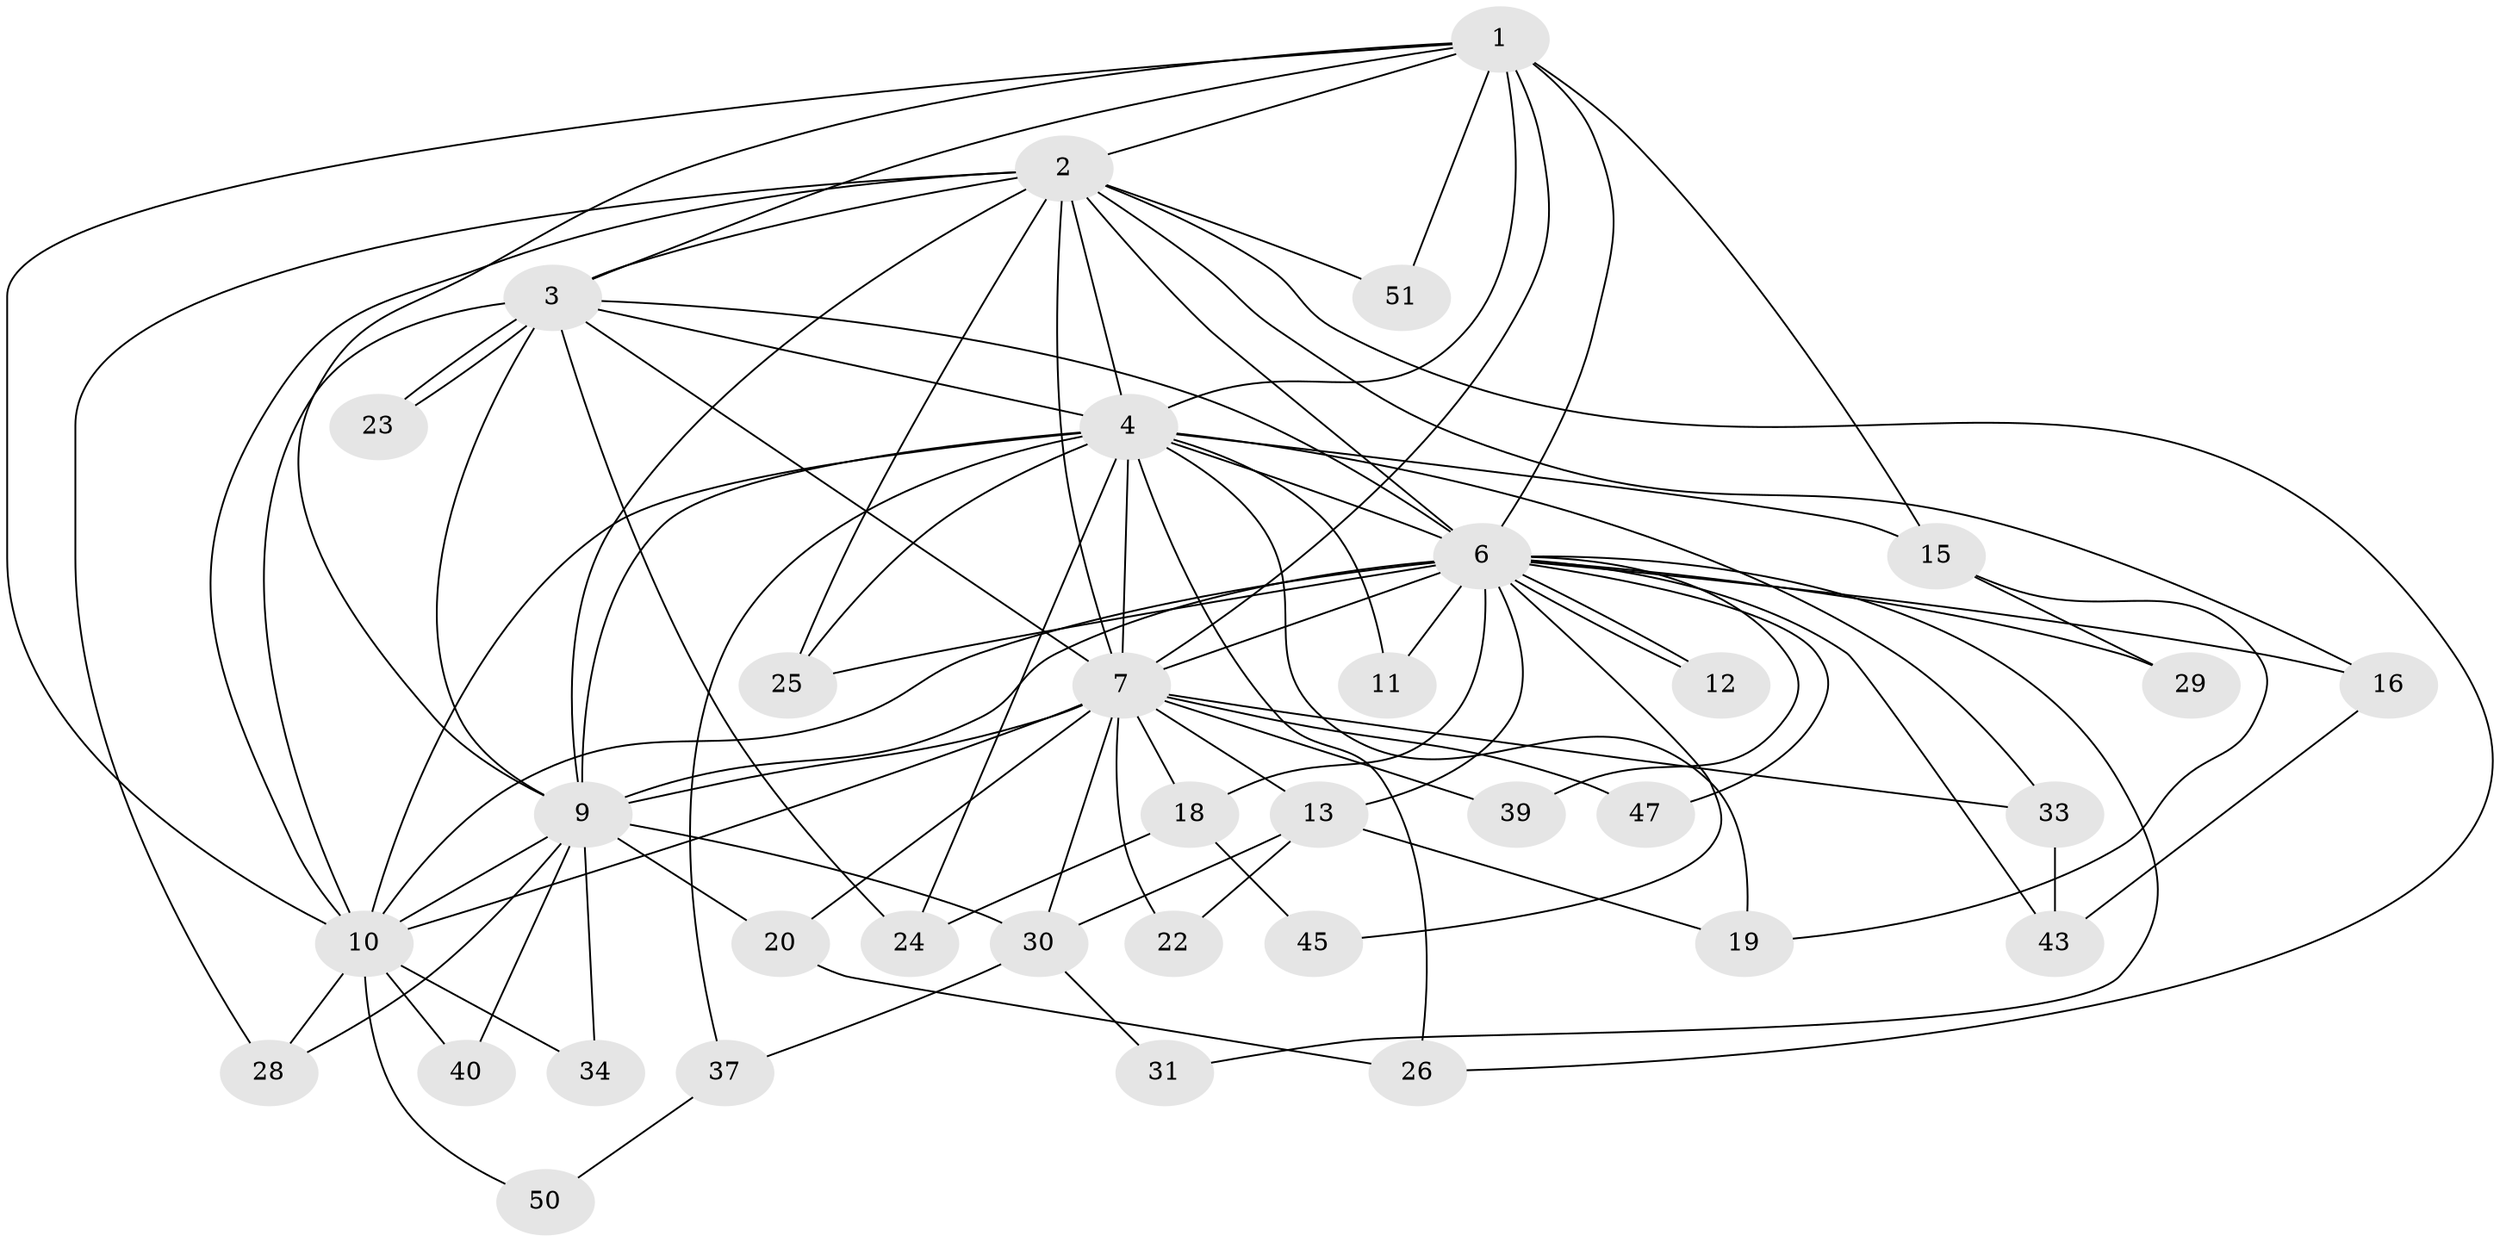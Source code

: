 // Generated by graph-tools (version 1.1) at 2025/23/03/03/25 07:23:35]
// undirected, 35 vertices, 89 edges
graph export_dot {
graph [start="1"]
  node [color=gray90,style=filled];
  1 [super="+14"];
  2 [super="+21"];
  3;
  4 [super="+5"];
  6 [super="+8"];
  7 [super="+36"];
  9 [super="+17"];
  10 [super="+42"];
  11;
  12;
  13 [super="+48"];
  15;
  16;
  18 [super="+27"];
  19 [super="+38"];
  20;
  22;
  23;
  24 [super="+41"];
  25 [super="+46"];
  26 [super="+35"];
  28 [super="+32"];
  29;
  30 [super="+49"];
  31;
  33;
  34;
  37;
  39;
  40;
  43 [super="+44"];
  45;
  47;
  50;
  51;
  1 -- 2;
  1 -- 3;
  1 -- 4 [weight=2];
  1 -- 6 [weight=3];
  1 -- 7;
  1 -- 9;
  1 -- 10;
  1 -- 51;
  1 -- 15;
  2 -- 3;
  2 -- 4 [weight=2];
  2 -- 6 [weight=2];
  2 -- 7 [weight=2];
  2 -- 9;
  2 -- 10 [weight=2];
  2 -- 16;
  2 -- 25;
  2 -- 26;
  2 -- 28;
  2 -- 51;
  3 -- 4 [weight=2];
  3 -- 6 [weight=2];
  3 -- 7;
  3 -- 9;
  3 -- 10;
  3 -- 23;
  3 -- 23;
  3 -- 24;
  4 -- 6 [weight=4];
  4 -- 7 [weight=2];
  4 -- 9 [weight=2];
  4 -- 10 [weight=2];
  4 -- 15;
  4 -- 24;
  4 -- 25;
  4 -- 33;
  4 -- 37;
  4 -- 11;
  4 -- 19;
  4 -- 26;
  6 -- 7 [weight=2];
  6 -- 9 [weight=2];
  6 -- 10 [weight=2];
  6 -- 11;
  6 -- 12;
  6 -- 12;
  6 -- 13 [weight=2];
  6 -- 16;
  6 -- 18 [weight=2];
  6 -- 29;
  6 -- 31;
  6 -- 39;
  6 -- 45;
  6 -- 47;
  6 -- 43;
  6 -- 25;
  7 -- 9;
  7 -- 10 [weight=2];
  7 -- 13;
  7 -- 20;
  7 -- 22;
  7 -- 30;
  7 -- 33;
  7 -- 39;
  7 -- 47;
  7 -- 18;
  9 -- 10 [weight=2];
  9 -- 20;
  9 -- 30;
  9 -- 34;
  9 -- 40;
  9 -- 28;
  10 -- 34;
  10 -- 40;
  10 -- 50;
  10 -- 28;
  13 -- 19;
  13 -- 22;
  13 -- 30;
  15 -- 29;
  15 -- 19;
  16 -- 43;
  18 -- 24;
  18 -- 45;
  20 -- 26;
  30 -- 31;
  30 -- 37;
  33 -- 43;
  37 -- 50;
}
